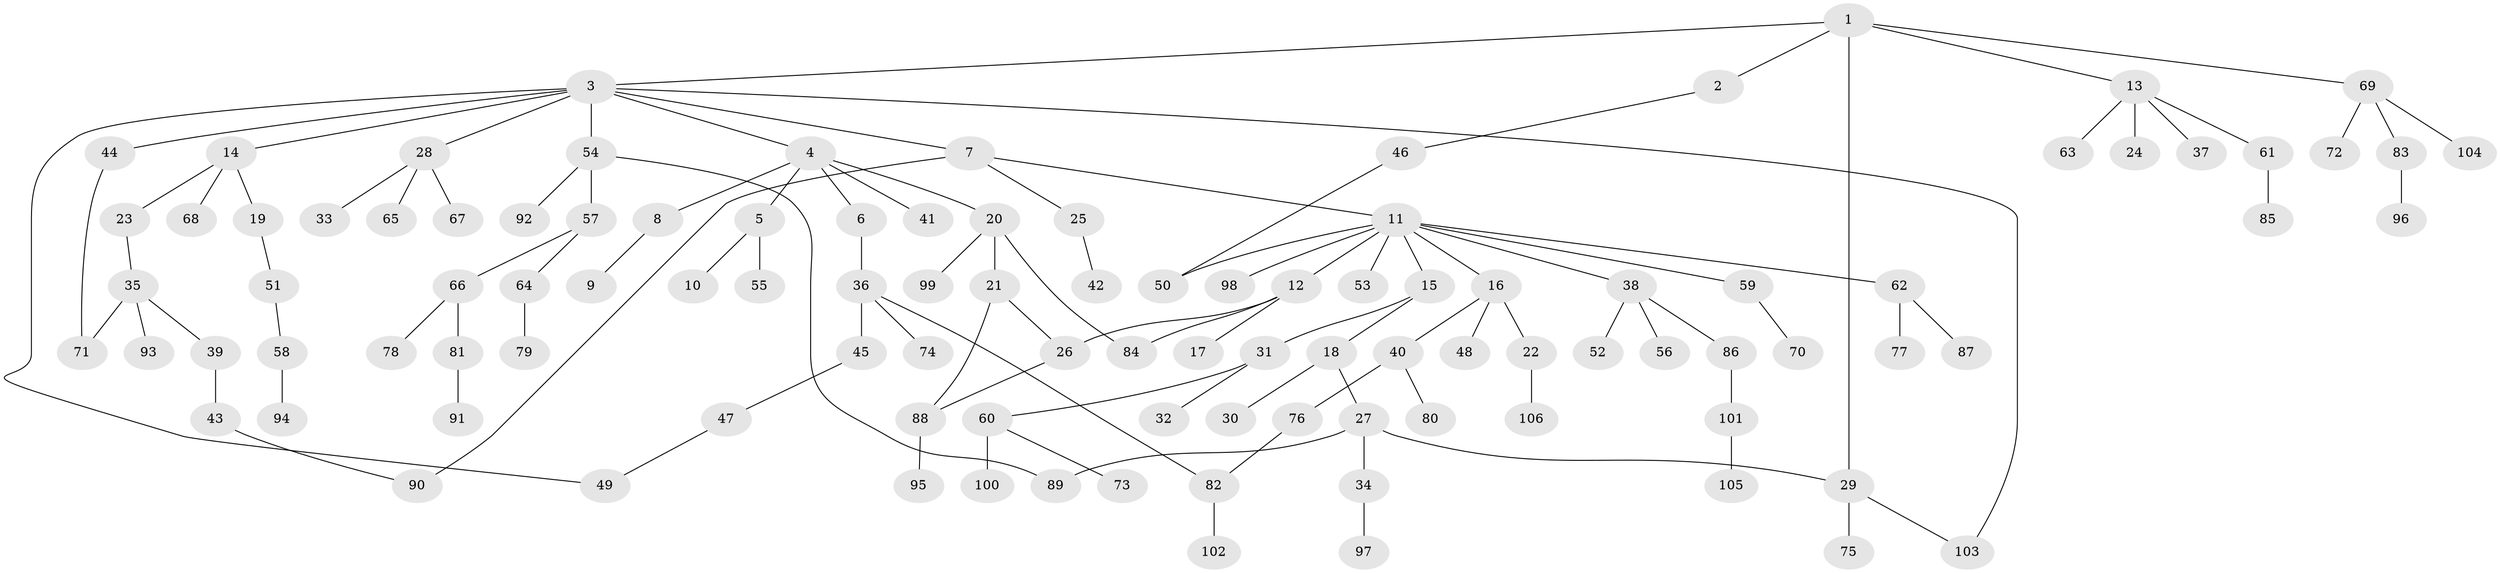 // coarse degree distribution, {21: 0.023809523809523808, 1: 0.5952380952380952, 2: 0.21428571428571427, 12: 0.023809523809523808, 4: 0.047619047619047616, 3: 0.09523809523809523}
// Generated by graph-tools (version 1.1) at 2025/16/03/04/25 18:16:58]
// undirected, 106 vertices, 116 edges
graph export_dot {
graph [start="1"]
  node [color=gray90,style=filled];
  1;
  2;
  3;
  4;
  5;
  6;
  7;
  8;
  9;
  10;
  11;
  12;
  13;
  14;
  15;
  16;
  17;
  18;
  19;
  20;
  21;
  22;
  23;
  24;
  25;
  26;
  27;
  28;
  29;
  30;
  31;
  32;
  33;
  34;
  35;
  36;
  37;
  38;
  39;
  40;
  41;
  42;
  43;
  44;
  45;
  46;
  47;
  48;
  49;
  50;
  51;
  52;
  53;
  54;
  55;
  56;
  57;
  58;
  59;
  60;
  61;
  62;
  63;
  64;
  65;
  66;
  67;
  68;
  69;
  70;
  71;
  72;
  73;
  74;
  75;
  76;
  77;
  78;
  79;
  80;
  81;
  82;
  83;
  84;
  85;
  86;
  87;
  88;
  89;
  90;
  91;
  92;
  93;
  94;
  95;
  96;
  97;
  98;
  99;
  100;
  101;
  102;
  103;
  104;
  105;
  106;
  1 -- 2;
  1 -- 3;
  1 -- 13;
  1 -- 69;
  1 -- 29;
  2 -- 46;
  3 -- 4;
  3 -- 7;
  3 -- 14;
  3 -- 28;
  3 -- 44;
  3 -- 54;
  3 -- 103;
  3 -- 49;
  4 -- 5;
  4 -- 6;
  4 -- 8;
  4 -- 20;
  4 -- 41;
  5 -- 10;
  5 -- 55;
  6 -- 36;
  7 -- 11;
  7 -- 25;
  7 -- 90;
  8 -- 9;
  11 -- 12;
  11 -- 15;
  11 -- 16;
  11 -- 38;
  11 -- 53;
  11 -- 59;
  11 -- 62;
  11 -- 98;
  11 -- 50;
  12 -- 17;
  12 -- 26;
  12 -- 84;
  13 -- 24;
  13 -- 37;
  13 -- 61;
  13 -- 63;
  14 -- 19;
  14 -- 23;
  14 -- 68;
  15 -- 18;
  15 -- 31;
  16 -- 22;
  16 -- 40;
  16 -- 48;
  18 -- 27;
  18 -- 30;
  19 -- 51;
  20 -- 21;
  20 -- 84;
  20 -- 99;
  21 -- 88;
  21 -- 26;
  22 -- 106;
  23 -- 35;
  25 -- 42;
  26 -- 88;
  27 -- 29;
  27 -- 34;
  27 -- 89;
  28 -- 33;
  28 -- 65;
  28 -- 67;
  29 -- 75;
  29 -- 103;
  31 -- 32;
  31 -- 60;
  34 -- 97;
  35 -- 39;
  35 -- 93;
  35 -- 71;
  36 -- 45;
  36 -- 74;
  36 -- 82;
  38 -- 52;
  38 -- 56;
  38 -- 86;
  39 -- 43;
  40 -- 76;
  40 -- 80;
  43 -- 90;
  44 -- 71;
  45 -- 47;
  46 -- 50;
  47 -- 49;
  51 -- 58;
  54 -- 57;
  54 -- 89;
  54 -- 92;
  57 -- 64;
  57 -- 66;
  58 -- 94;
  59 -- 70;
  60 -- 73;
  60 -- 100;
  61 -- 85;
  62 -- 77;
  62 -- 87;
  64 -- 79;
  66 -- 78;
  66 -- 81;
  69 -- 72;
  69 -- 83;
  69 -- 104;
  76 -- 82;
  81 -- 91;
  82 -- 102;
  83 -- 96;
  86 -- 101;
  88 -- 95;
  101 -- 105;
}
